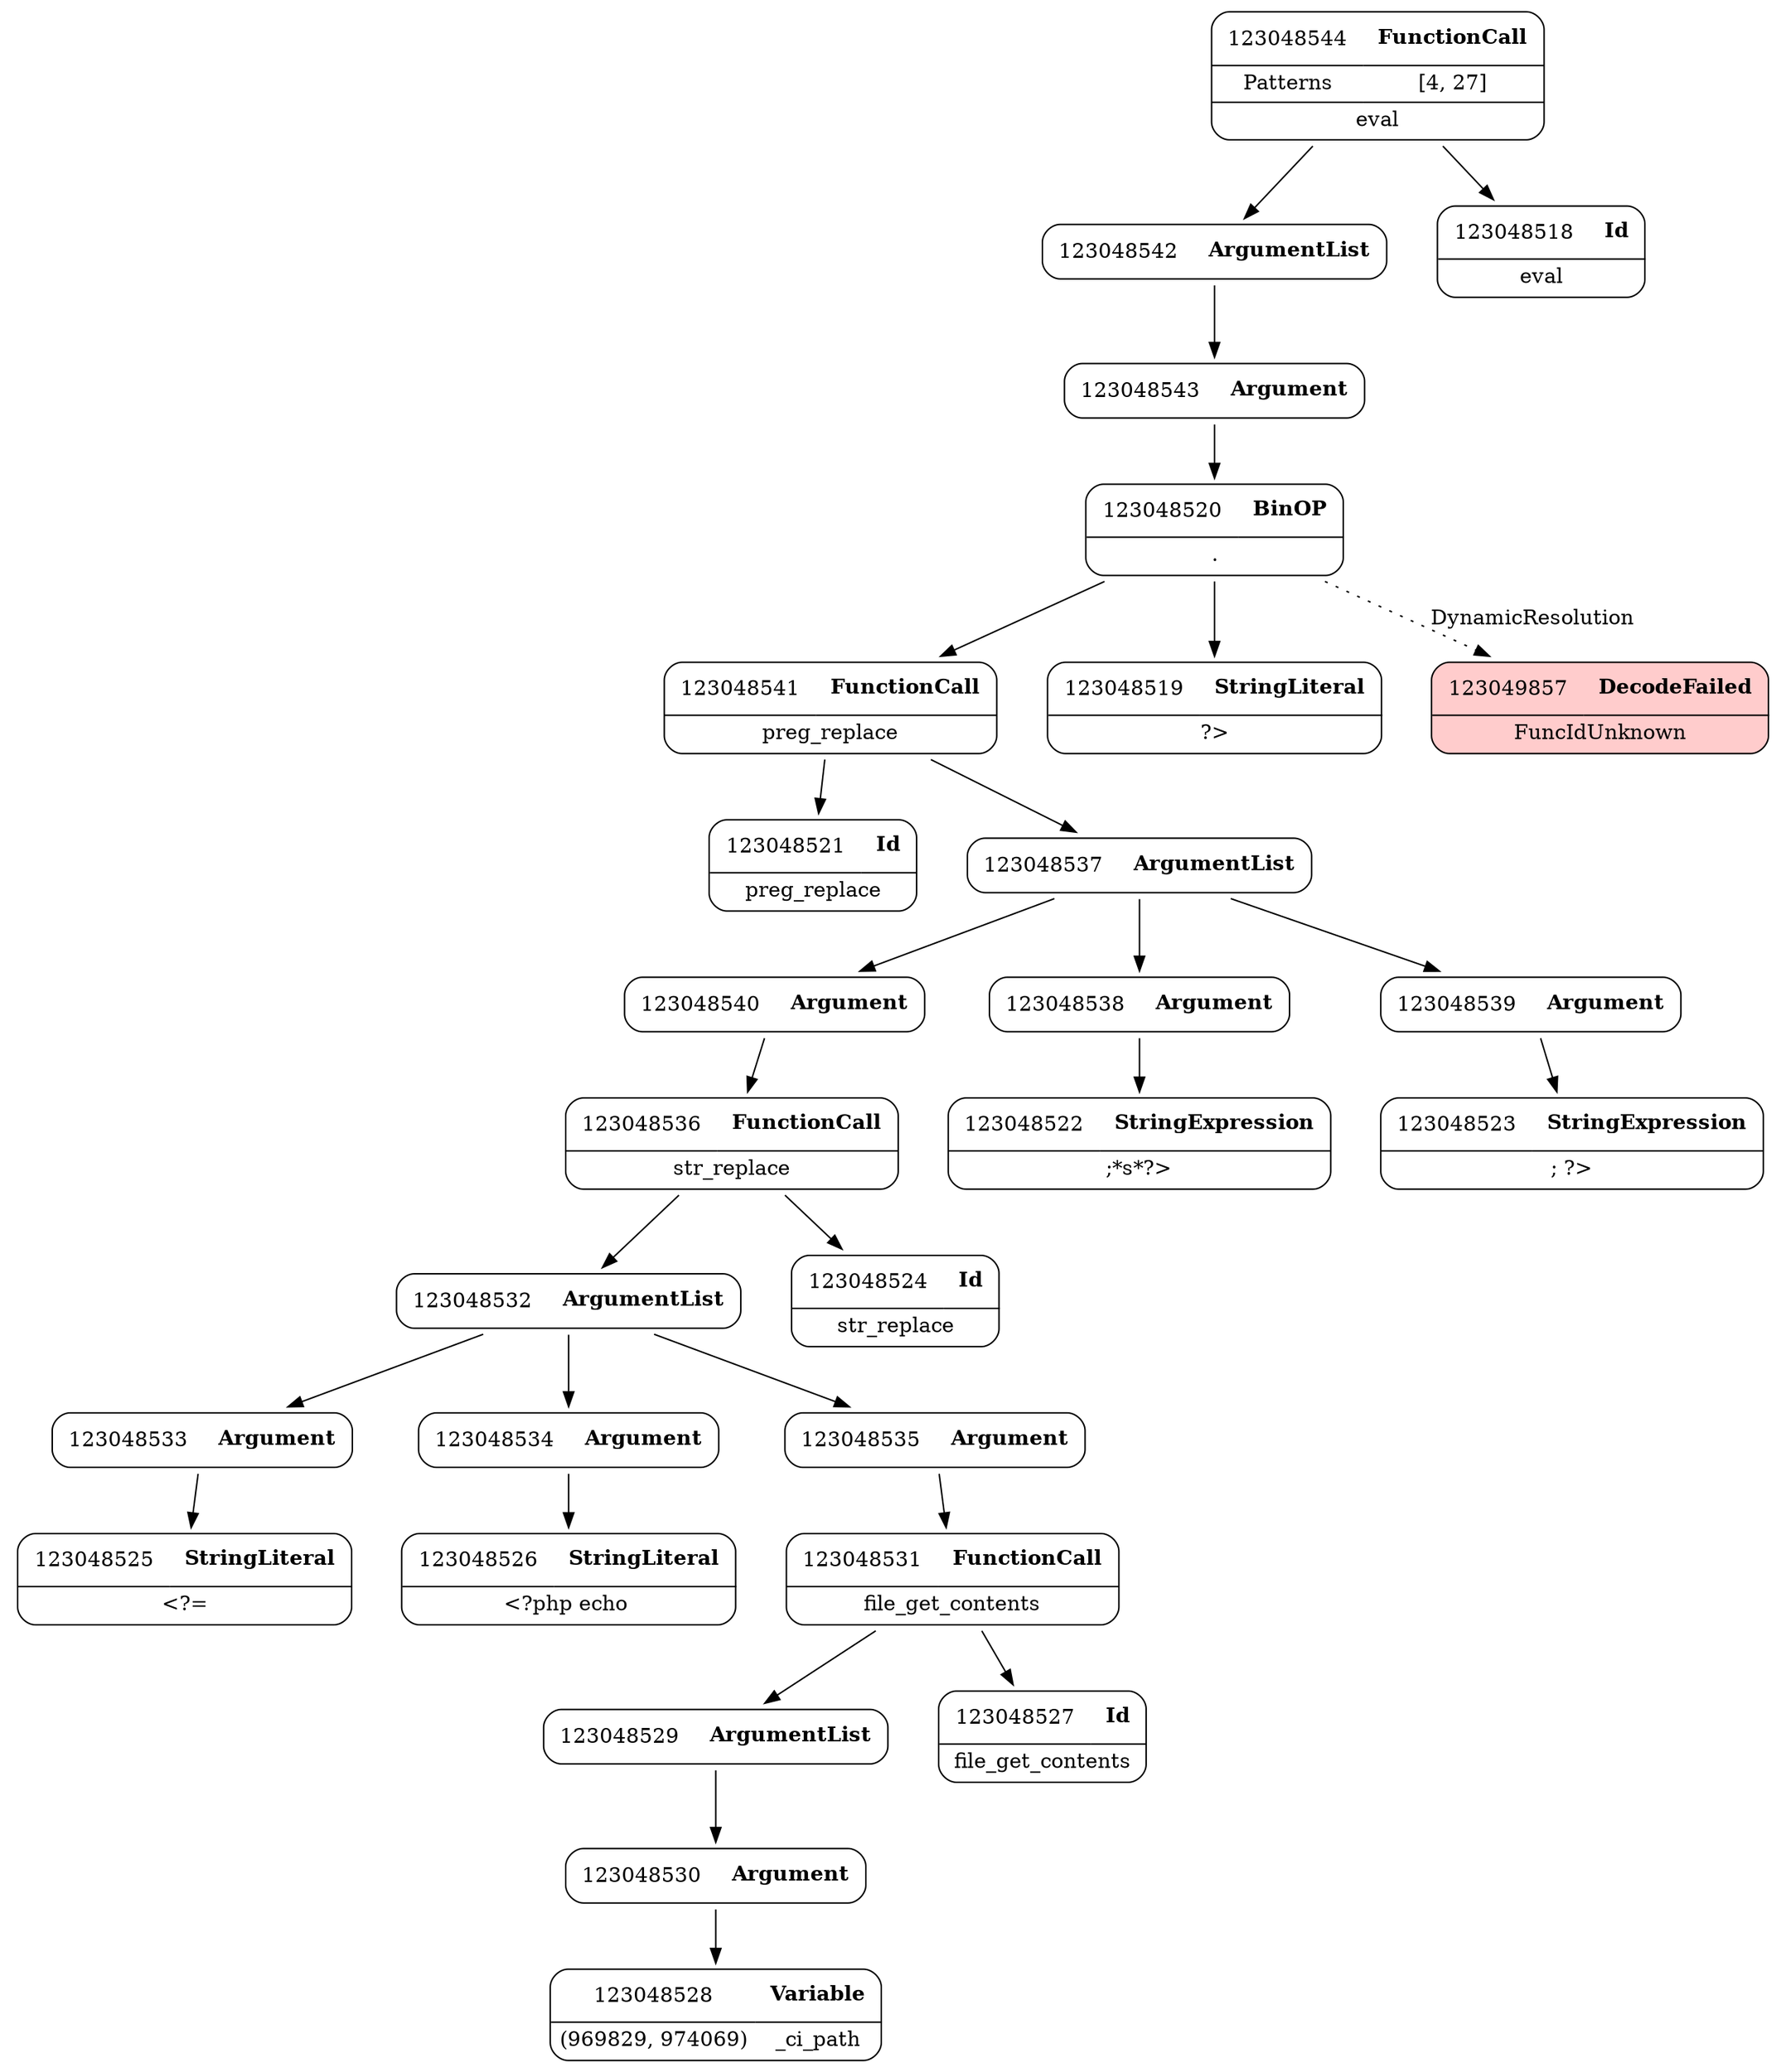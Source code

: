 digraph ast {
node [shape=none];
123048533 [label=<<TABLE border='1' cellspacing='0' cellpadding='10' style='rounded' ><TR><TD border='0'>123048533</TD><TD border='0'><B>Argument</B></TD></TR></TABLE>>];
123048533 -> 123048525 [weight=2];
123048532 [label=<<TABLE border='1' cellspacing='0' cellpadding='10' style='rounded' ><TR><TD border='0'>123048532</TD><TD border='0'><B>ArgumentList</B></TD></TR></TABLE>>];
123048532 -> 123048533 [weight=2];
123048532 -> 123048534 [weight=2];
123048532 -> 123048535 [weight=2];
123048535 [label=<<TABLE border='1' cellspacing='0' cellpadding='10' style='rounded' ><TR><TD border='0'>123048535</TD><TD border='0'><B>Argument</B></TD></TR></TABLE>>];
123048535 -> 123048531 [weight=2];
123048534 [label=<<TABLE border='1' cellspacing='0' cellpadding='10' style='rounded' ><TR><TD border='0'>123048534</TD><TD border='0'><B>Argument</B></TD></TR></TABLE>>];
123048534 -> 123048526 [weight=2];
123048529 [label=<<TABLE border='1' cellspacing='0' cellpadding='10' style='rounded' ><TR><TD border='0'>123048529</TD><TD border='0'><B>ArgumentList</B></TD></TR></TABLE>>];
123048529 -> 123048530 [weight=2];
123048528 [label=<<TABLE border='1' cellspacing='0' cellpadding='10' style='rounded' ><TR><TD border='0'>123048528</TD><TD border='0'><B>Variable</B></TD></TR><HR/><TR><TD border='0' cellpadding='5'>(969829, 974069)</TD><TD border='0' cellpadding='5'>_ci_path</TD></TR></TABLE>>];
123048531 [label=<<TABLE border='1' cellspacing='0' cellpadding='10' style='rounded' ><TR><TD border='0'>123048531</TD><TD border='0'><B>FunctionCall</B></TD></TR><HR/><TR><TD border='0' cellpadding='5' colspan='2'>file_get_contents</TD></TR></TABLE>>];
123048531 -> 123048527 [weight=2];
123048531 -> 123048529 [weight=2];
123048530 [label=<<TABLE border='1' cellspacing='0' cellpadding='10' style='rounded' ><TR><TD border='0'>123048530</TD><TD border='0'><B>Argument</B></TD></TR></TABLE>>];
123048530 -> 123048528 [weight=2];
123048541 [label=<<TABLE border='1' cellspacing='0' cellpadding='10' style='rounded' ><TR><TD border='0'>123048541</TD><TD border='0'><B>FunctionCall</B></TD></TR><HR/><TR><TD border='0' cellpadding='5' colspan='2'>preg_replace</TD></TR></TABLE>>];
123048541 -> 123048521 [weight=2];
123048541 -> 123048537 [weight=2];
123048540 [label=<<TABLE border='1' cellspacing='0' cellpadding='10' style='rounded' ><TR><TD border='0'>123048540</TD><TD border='0'><B>Argument</B></TD></TR></TABLE>>];
123048540 -> 123048536 [weight=2];
123048543 [label=<<TABLE border='1' cellspacing='0' cellpadding='10' style='rounded' ><TR><TD border='0'>123048543</TD><TD border='0'><B>Argument</B></TD></TR></TABLE>>];
123048543 -> 123048520 [weight=2];
123048542 [label=<<TABLE border='1' cellspacing='0' cellpadding='10' style='rounded' ><TR><TD border='0'>123048542</TD><TD border='0'><B>ArgumentList</B></TD></TR></TABLE>>];
123048542 -> 123048543 [weight=2];
123048537 [label=<<TABLE border='1' cellspacing='0' cellpadding='10' style='rounded' ><TR><TD border='0'>123048537</TD><TD border='0'><B>ArgumentList</B></TD></TR></TABLE>>];
123048537 -> 123048538 [weight=2];
123048537 -> 123048539 [weight=2];
123048537 -> 123048540 [weight=2];
123048536 [label=<<TABLE border='1' cellspacing='0' cellpadding='10' style='rounded' ><TR><TD border='0'>123048536</TD><TD border='0'><B>FunctionCall</B></TD></TR><HR/><TR><TD border='0' cellpadding='5' colspan='2'>str_replace</TD></TR></TABLE>>];
123048536 -> 123048524 [weight=2];
123048536 -> 123048532 [weight=2];
123048539 [label=<<TABLE border='1' cellspacing='0' cellpadding='10' style='rounded' ><TR><TD border='0'>123048539</TD><TD border='0'><B>Argument</B></TD></TR></TABLE>>];
123048539 -> 123048523 [weight=2];
123048538 [label=<<TABLE border='1' cellspacing='0' cellpadding='10' style='rounded' ><TR><TD border='0'>123048538</TD><TD border='0'><B>Argument</B></TD></TR></TABLE>>];
123048538 -> 123048522 [weight=2];
123048519 [label=<<TABLE border='1' cellspacing='0' cellpadding='10' style='rounded' ><TR><TD border='0'>123048519</TD><TD border='0'><B>StringLiteral</B></TD></TR><HR/><TR><TD border='0' cellpadding='5' colspan='2'>?&gt;</TD></TR></TABLE>>];
123048518 [label=<<TABLE border='1' cellspacing='0' cellpadding='10' style='rounded' ><TR><TD border='0'>123048518</TD><TD border='0'><B>Id</B></TD></TR><HR/><TR><TD border='0' cellpadding='5' colspan='2'>eval</TD></TR></TABLE>>];
123049857 [label=<<TABLE border='1' cellspacing='0' cellpadding='10' style='rounded' bgcolor='#FFCCCC' ><TR><TD border='0'>123049857</TD><TD border='0'><B>DecodeFailed</B></TD></TR><HR/><TR><TD border='0' cellpadding='5' colspan='2'>FuncIdUnknown</TD></TR></TABLE>>];
123048525 [label=<<TABLE border='1' cellspacing='0' cellpadding='10' style='rounded' ><TR><TD border='0'>123048525</TD><TD border='0'><B>StringLiteral</B></TD></TR><HR/><TR><TD border='0' cellpadding='5' colspan='2'>&lt;?=</TD></TR></TABLE>>];
123048524 [label=<<TABLE border='1' cellspacing='0' cellpadding='10' style='rounded' ><TR><TD border='0'>123048524</TD><TD border='0'><B>Id</B></TD></TR><HR/><TR><TD border='0' cellpadding='5' colspan='2'>str_replace</TD></TR></TABLE>>];
123048527 [label=<<TABLE border='1' cellspacing='0' cellpadding='10' style='rounded' ><TR><TD border='0'>123048527</TD><TD border='0'><B>Id</B></TD></TR><HR/><TR><TD border='0' cellpadding='5' colspan='2'>file_get_contents</TD></TR></TABLE>>];
123048526 [label=<<TABLE border='1' cellspacing='0' cellpadding='10' style='rounded' ><TR><TD border='0'>123048526</TD><TD border='0'><B>StringLiteral</B></TD></TR><HR/><TR><TD border='0' cellpadding='5' colspan='2'>&lt;?php echo </TD></TR></TABLE>>];
123048521 [label=<<TABLE border='1' cellspacing='0' cellpadding='10' style='rounded' ><TR><TD border='0'>123048521</TD><TD border='0'><B>Id</B></TD></TR><HR/><TR><TD border='0' cellpadding='5' colspan='2'>preg_replace</TD></TR></TABLE>>];
123048520 [label=<<TABLE border='1' cellspacing='0' cellpadding='10' style='rounded' ><TR><TD border='0'>123048520</TD><TD border='0'><B>BinOP</B></TD></TR><HR/><TR><TD border='0' cellpadding='5' colspan='2'>.</TD></TR></TABLE>>];
123048520 -> 123048519 [weight=2];
123048520 -> 123048541 [weight=2];
123048520 -> 123049857 [style=dotted,label=DynamicResolution];
123048523 [label=<<TABLE border='1' cellspacing='0' cellpadding='10' style='rounded' ><TR><TD border='0'>123048523</TD><TD border='0'><B>StringExpression</B></TD></TR><HR/><TR><TD border='0' cellpadding='5' colspan='2'>; ?&gt;</TD></TR></TABLE>>];
123048522 [label=<<TABLE border='1' cellspacing='0' cellpadding='10' style='rounded' ><TR><TD border='0'>123048522</TD><TD border='0'><B>StringExpression</B></TD></TR><HR/><TR><TD border='0' cellpadding='5' colspan='2'>;*s*?&gt;</TD></TR></TABLE>>];
123048544 [label=<<TABLE border='1' cellspacing='0' cellpadding='10' style='rounded' ><TR><TD border='0'>123048544</TD><TD border='0'><B>FunctionCall</B></TD></TR><HR/><TR><TD border='0' cellpadding='5'>Patterns</TD><TD border='0' cellpadding='5'>[4, 27]</TD></TR><HR/><TR><TD border='0' cellpadding='5' colspan='2'>eval</TD></TR></TABLE>>];
123048544 -> 123048518 [weight=2];
123048544 -> 123048542 [weight=2];
}
